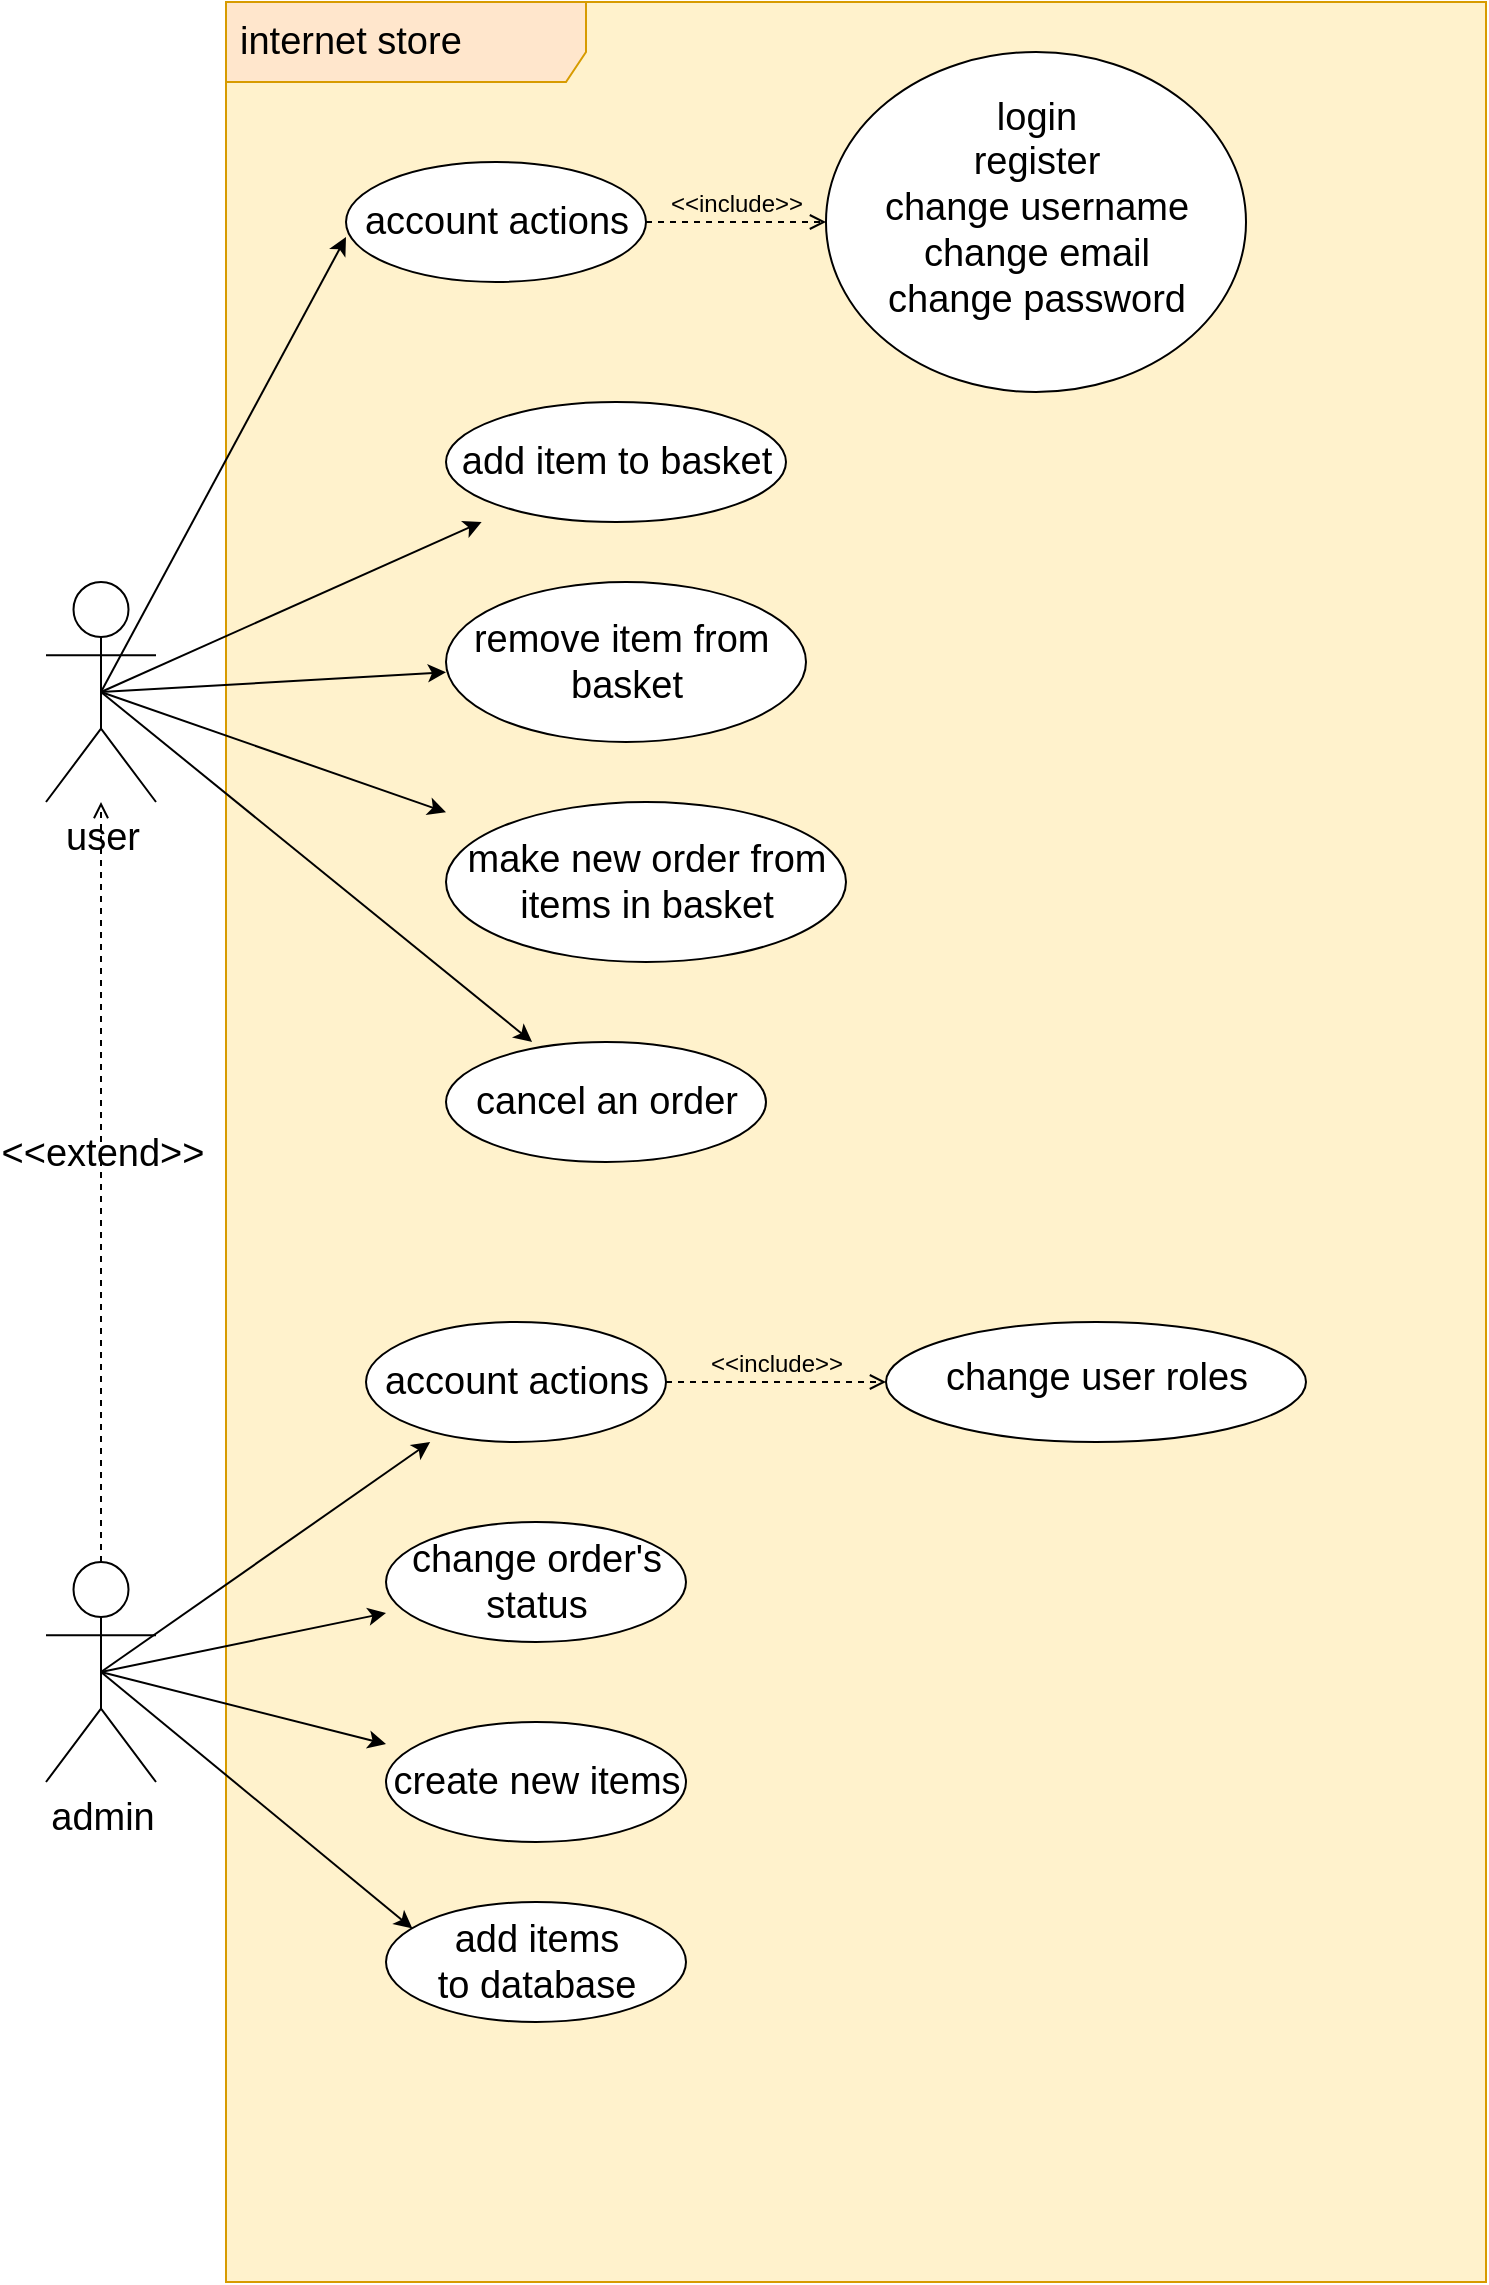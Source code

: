 <mxfile version="20.3.0" type="device"><diagram id="uO_2zCQL8HfujLtBofi6" name="Страница 1"><mxGraphModel dx="2594" dy="1222" grid="1" gridSize="10" guides="1" tooltips="1" connect="1" arrows="1" fold="1" page="0" pageScale="1" pageWidth="827" pageHeight="1169" background="none" math="0" shadow="0"><root><mxCell id="0"/><mxCell id="1" parent="0"/><mxCell id="YK257l0q6_p8yhFE86pt-10" value="internet store" style="shape=umlFrame;whiteSpace=wrap;html=1;width=180;height=40;boundedLbl=1;verticalAlign=middle;align=left;spacingLeft=5;fillColor=#ffe6cc;strokeColor=#d79b00;swimlaneFillColor=#FFF2CC;fontSize=19;" parent="1" vertex="1"><mxGeometry x="100" y="30" width="630" height="1140" as="geometry"/></mxCell><mxCell id="YK257l0q6_p8yhFE86pt-23" style="rounded=0;orthogonalLoop=1;jettySize=auto;html=1;exitX=0.5;exitY=0.5;exitDx=0;exitDy=0;exitPerimeter=0;fontSize=19;entryX=0;entryY=1;entryDx=0;entryDy=0;" parent="1" source="YK257l0q6_p8yhFE86pt-1" target="YK257l0q6_p8yhFE86pt-16" edge="1"><mxGeometry relative="1" as="geometry"/></mxCell><mxCell id="YK257l0q6_p8yhFE86pt-46" style="edgeStyle=none;rounded=0;orthogonalLoop=1;jettySize=auto;html=1;exitX=0.5;exitY=0.5;exitDx=0;exitDy=0;exitPerimeter=0;fontSize=12;" parent="1" source="YK257l0q6_p8yhFE86pt-1" target="YK257l0q6_p8yhFE86pt-44" edge="1"><mxGeometry relative="1" as="geometry"/></mxCell><mxCell id="YK257l0q6_p8yhFE86pt-58" style="edgeStyle=none;rounded=0;orthogonalLoop=1;jettySize=auto;html=1;exitX=0.5;exitY=0.5;exitDx=0;exitDy=0;exitPerimeter=0;fontSize=12;" parent="1" source="YK257l0q6_p8yhFE86pt-1" target="YK257l0q6_p8yhFE86pt-56" edge="1"><mxGeometry relative="1" as="geometry"/></mxCell><mxCell id="YK257l0q6_p8yhFE86pt-61" style="edgeStyle=none;rounded=0;orthogonalLoop=1;jettySize=auto;html=1;exitX=0.5;exitY=0.5;exitDx=0;exitDy=0;exitPerimeter=0;fontSize=12;" parent="1" source="YK257l0q6_p8yhFE86pt-1" target="YK257l0q6_p8yhFE86pt-59" edge="1"><mxGeometry relative="1" as="geometry"/></mxCell><mxCell id="YK257l0q6_p8yhFE86pt-1" value="user" style="shape=umlActor;verticalLabelPosition=bottom;verticalAlign=top;html=1;outlineConnect=0;fontSize=19;" parent="1" vertex="1"><mxGeometry x="10" y="320" width="55" height="110" as="geometry"/></mxCell><mxCell id="YK257l0q6_p8yhFE86pt-67" style="edgeStyle=none;rounded=0;orthogonalLoop=1;jettySize=auto;html=1;exitX=0.5;exitY=0.5;exitDx=0;exitDy=0;exitPerimeter=0;fontSize=12;" parent="1" source="YK257l0q6_p8yhFE86pt-7" target="YK257l0q6_p8yhFE86pt-62" edge="1"><mxGeometry relative="1" as="geometry"/></mxCell><mxCell id="YK257l0q6_p8yhFE86pt-70" style="edgeStyle=none;rounded=0;orthogonalLoop=1;jettySize=auto;html=1;exitX=0.5;exitY=0.5;exitDx=0;exitDy=0;exitPerimeter=0;fontSize=12;" parent="1" source="YK257l0q6_p8yhFE86pt-7" target="YK257l0q6_p8yhFE86pt-68" edge="1"><mxGeometry relative="1" as="geometry"/></mxCell><mxCell id="YK257l0q6_p8yhFE86pt-73" style="edgeStyle=none;rounded=0;orthogonalLoop=1;jettySize=auto;html=1;exitX=0.5;exitY=0.5;exitDx=0;exitDy=0;exitPerimeter=0;fontSize=12;" parent="1" source="YK257l0q6_p8yhFE86pt-7" target="YK257l0q6_p8yhFE86pt-71" edge="1"><mxGeometry relative="1" as="geometry"/></mxCell><mxCell id="YK257l0q6_p8yhFE86pt-76" style="edgeStyle=none;rounded=0;orthogonalLoop=1;jettySize=auto;html=1;exitX=0.5;exitY=0.5;exitDx=0;exitDy=0;exitPerimeter=0;entryX=0.088;entryY=0.221;entryDx=0;entryDy=0;entryPerimeter=0;fontSize=12;" parent="1" source="YK257l0q6_p8yhFE86pt-7" target="YK257l0q6_p8yhFE86pt-74" edge="1"><mxGeometry relative="1" as="geometry"/></mxCell><mxCell id="YK257l0q6_p8yhFE86pt-7" value="admin&lt;br style=&quot;font-size: 19px;&quot;&gt;" style="shape=umlActor;verticalLabelPosition=bottom;verticalAlign=top;html=1;outlineConnect=0;fontSize=19;" parent="1" vertex="1"><mxGeometry x="10" y="810" width="55" height="110" as="geometry"/></mxCell><mxCell id="YK257l0q6_p8yhFE86pt-15" value="" style="shape=ellipse;container=1;horizontal=1;horizontalStack=0;resizeParent=1;resizeParentMax=0;resizeLast=0;html=1;dashed=0;collapsible=0;fontSize=19;gradientColor=none;" parent="1" vertex="1"><mxGeometry x="160" y="110" width="150" height="60" as="geometry"/></mxCell><mxCell id="YK257l0q6_p8yhFE86pt-16" value="account actions" style="html=1;strokeColor=none;fillColor=none;align=center;verticalAlign=middle;rotatable=0;fontSize=19;" parent="YK257l0q6_p8yhFE86pt-15" vertex="1"><mxGeometry y="22.5" width="150" height="15" as="geometry"/></mxCell><mxCell id="YK257l0q6_p8yhFE86pt-22" value="&amp;lt;&amp;lt;extend&amp;gt;&amp;gt;" style="html=1;verticalAlign=bottom;labelBackgroundColor=none;endArrow=open;endFill=0;dashed=1;rounded=0;fontSize=19;" parent="1" source="YK257l0q6_p8yhFE86pt-7" target="YK257l0q6_p8yhFE86pt-1" edge="1"><mxGeometry width="160" relative="1" as="geometry"><mxPoint x="-10" y="414.23" as="sourcePoint"/><mxPoint x="150" y="414.23" as="targetPoint"/></mxGeometry></mxCell><mxCell id="YK257l0q6_p8yhFE86pt-29" value="" style="shape=ellipse;container=1;horizontal=1;horizontalStack=0;resizeParent=1;resizeParentMax=0;resizeLast=0;html=1;dashed=0;collapsible=0;fontSize=12;gradientColor=none;" parent="1" vertex="1"><mxGeometry x="400" y="55" width="210" height="170" as="geometry"/></mxCell><mxCell id="YK257l0q6_p8yhFE86pt-30" value="login&lt;br&gt;register&lt;br&gt;change username&lt;br&gt;change email&lt;br&gt;change password" style="html=1;strokeColor=none;fillColor=none;align=center;verticalAlign=middle;rotatable=0;fontSize=19;" parent="YK257l0q6_p8yhFE86pt-29" vertex="1"><mxGeometry y="0.001" width="210.0" height="156.339" as="geometry"/></mxCell><mxCell id="YK257l0q6_p8yhFE86pt-39" value="&amp;lt;&amp;lt;include&amp;gt;&amp;gt;" style="html=1;verticalAlign=bottom;labelBackgroundColor=none;endArrow=open;endFill=0;dashed=1;rounded=0;fontSize=12;" parent="1" source="YK257l0q6_p8yhFE86pt-15" target="YK257l0q6_p8yhFE86pt-29" edge="1"><mxGeometry width="160" relative="1" as="geometry"><mxPoint x="370" y="119.574" as="sourcePoint"/><mxPoint x="490" y="134.894" as="targetPoint"/></mxGeometry></mxCell><mxCell id="YK257l0q6_p8yhFE86pt-44" value="" style="shape=ellipse;container=1;horizontal=1;horizontalStack=0;resizeParent=1;resizeParentMax=0;resizeLast=0;html=1;dashed=0;collapsible=0;fontSize=19;gradientColor=none;" parent="1" vertex="1"><mxGeometry x="210" y="230" width="170" height="60" as="geometry"/></mxCell><mxCell id="YK257l0q6_p8yhFE86pt-45" value="add item to basket" style="html=1;strokeColor=none;fillColor=none;align=center;verticalAlign=middle;rotatable=0;fontSize=19;" parent="YK257l0q6_p8yhFE86pt-44" vertex="1"><mxGeometry y="22.5" width="170" height="15" as="geometry"/></mxCell><mxCell id="YK257l0q6_p8yhFE86pt-51" value="" style="shape=ellipse;container=1;horizontal=1;horizontalStack=0;resizeParent=1;resizeParentMax=0;resizeLast=0;html=1;dashed=0;collapsible=0;fontSize=19;gradientColor=none;" parent="1" vertex="1"><mxGeometry x="210" y="320" width="180" height="80" as="geometry"/></mxCell><mxCell id="YK257l0q6_p8yhFE86pt-52" value="remove item from&amp;nbsp;&lt;br&gt;basket" style="html=1;strokeColor=none;fillColor=none;align=center;verticalAlign=middle;rotatable=0;fontSize=19;" parent="YK257l0q6_p8yhFE86pt-51" vertex="1"><mxGeometry y="30" width="180" height="20" as="geometry"/></mxCell><mxCell id="YK257l0q6_p8yhFE86pt-54" style="edgeStyle=none;rounded=0;orthogonalLoop=1;jettySize=auto;html=1;exitX=0.5;exitY=0.5;exitDx=0;exitDy=0;exitPerimeter=0;fontSize=12;" parent="1" source="YK257l0q6_p8yhFE86pt-1" target="YK257l0q6_p8yhFE86pt-51" edge="1"><mxGeometry relative="1" as="geometry"><mxPoint x="47.5" y="385" as="sourcePoint"/><mxPoint x="237.826" y="300.0" as="targetPoint"/></mxGeometry></mxCell><mxCell id="YK257l0q6_p8yhFE86pt-56" value="" style="shape=ellipse;container=1;horizontal=1;horizontalStack=0;resizeParent=1;resizeParentMax=0;resizeLast=0;html=1;dashed=0;collapsible=0;fontSize=19;gradientColor=none;" parent="1" vertex="1"><mxGeometry x="210" y="430" width="200" height="80" as="geometry"/></mxCell><mxCell id="YK257l0q6_p8yhFE86pt-57" value="make new order from&lt;br&gt;items in basket" style="html=1;strokeColor=none;fillColor=none;align=center;verticalAlign=middle;rotatable=0;fontSize=19;" parent="YK257l0q6_p8yhFE86pt-56" vertex="1"><mxGeometry y="30" width="200" height="20" as="geometry"/></mxCell><mxCell id="YK257l0q6_p8yhFE86pt-59" value="" style="shape=ellipse;container=1;horizontal=1;horizontalStack=0;resizeParent=1;resizeParentMax=0;resizeLast=0;html=1;dashed=0;collapsible=0;fontSize=19;gradientColor=none;" parent="1" vertex="1"><mxGeometry x="210" y="550" width="160" height="60" as="geometry"/></mxCell><mxCell id="YK257l0q6_p8yhFE86pt-60" value="cancel an order" style="html=1;strokeColor=none;fillColor=none;align=center;verticalAlign=middle;rotatable=0;fontSize=19;" parent="YK257l0q6_p8yhFE86pt-59" vertex="1"><mxGeometry y="22.5" width="160" height="15" as="geometry"/></mxCell><mxCell id="YK257l0q6_p8yhFE86pt-62" value="" style="shape=ellipse;container=1;horizontal=1;horizontalStack=0;resizeParent=1;resizeParentMax=0;resizeLast=0;html=1;dashed=0;collapsible=0;fontSize=19;gradientColor=none;" parent="1" vertex="1"><mxGeometry x="170" y="690" width="150" height="60" as="geometry"/></mxCell><mxCell id="YK257l0q6_p8yhFE86pt-63" value="account actions" style="html=1;strokeColor=none;fillColor=none;align=center;verticalAlign=middle;rotatable=0;fontSize=19;" parent="YK257l0q6_p8yhFE86pt-62" vertex="1"><mxGeometry y="22.5" width="150" height="15" as="geometry"/></mxCell><mxCell id="YK257l0q6_p8yhFE86pt-64" value="" style="shape=ellipse;container=1;horizontal=1;horizontalStack=0;resizeParent=1;resizeParentMax=0;resizeLast=0;html=1;dashed=0;collapsible=0;fontSize=12;gradientColor=none;" parent="1" vertex="1"><mxGeometry x="430" y="690" width="210" height="60" as="geometry"/></mxCell><mxCell id="YK257l0q6_p8yhFE86pt-65" value="change user roles" style="html=1;strokeColor=none;fillColor=none;align=center;verticalAlign=middle;rotatable=0;fontSize=19;" parent="YK257l0q6_p8yhFE86pt-64" vertex="1"><mxGeometry y="0.0" width="210.0" height="55.179" as="geometry"/></mxCell><mxCell id="YK257l0q6_p8yhFE86pt-66" value="&amp;lt;&amp;lt;include&amp;gt;&amp;gt;" style="html=1;verticalAlign=bottom;labelBackgroundColor=none;endArrow=open;endFill=0;dashed=1;rounded=0;fontSize=12;" parent="1" source="YK257l0q6_p8yhFE86pt-62" target="YK257l0q6_p8yhFE86pt-64" edge="1"><mxGeometry width="160" relative="1" as="geometry"><mxPoint x="380" y="699.574" as="sourcePoint"/><mxPoint x="500" y="714.894" as="targetPoint"/></mxGeometry></mxCell><mxCell id="YK257l0q6_p8yhFE86pt-68" value="" style="shape=ellipse;container=1;horizontal=1;horizontalStack=0;resizeParent=1;resizeParentMax=0;resizeLast=0;html=1;dashed=0;collapsible=0;fontSize=19;gradientColor=none;" parent="1" vertex="1"><mxGeometry x="180" y="790" width="150" height="60" as="geometry"/></mxCell><mxCell id="YK257l0q6_p8yhFE86pt-69" value="change order's&lt;br&gt;status" style="html=1;strokeColor=none;fillColor=none;align=center;verticalAlign=middle;rotatable=0;fontSize=19;" parent="YK257l0q6_p8yhFE86pt-68" vertex="1"><mxGeometry y="22.5" width="150" height="15" as="geometry"/></mxCell><mxCell id="YK257l0q6_p8yhFE86pt-71" value="" style="shape=ellipse;container=1;horizontal=1;horizontalStack=0;resizeParent=1;resizeParentMax=0;resizeLast=0;html=1;dashed=0;collapsible=0;fontSize=19;gradientColor=none;" parent="1" vertex="1"><mxGeometry x="180" y="890" width="150" height="60" as="geometry"/></mxCell><mxCell id="YK257l0q6_p8yhFE86pt-72" value="create new items" style="html=1;strokeColor=none;fillColor=none;align=center;verticalAlign=middle;rotatable=0;fontSize=19;" parent="YK257l0q6_p8yhFE86pt-71" vertex="1"><mxGeometry y="22.5" width="150" height="15" as="geometry"/></mxCell><mxCell id="YK257l0q6_p8yhFE86pt-74" value="" style="shape=ellipse;container=1;horizontal=1;horizontalStack=0;resizeParent=1;resizeParentMax=0;resizeLast=0;html=1;dashed=0;collapsible=0;fontSize=19;gradientColor=none;" parent="1" vertex="1"><mxGeometry x="180" y="980" width="150" height="60" as="geometry"/></mxCell><mxCell id="YK257l0q6_p8yhFE86pt-75" value="add items&lt;br&gt;to database" style="html=1;strokeColor=none;fillColor=none;align=center;verticalAlign=middle;rotatable=0;fontSize=19;" parent="YK257l0q6_p8yhFE86pt-74" vertex="1"><mxGeometry y="22.5" width="150" height="15" as="geometry"/></mxCell></root></mxGraphModel></diagram></mxfile>